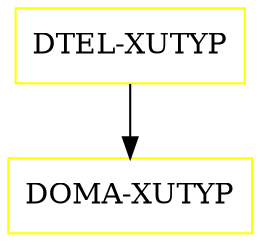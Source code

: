 digraph G {
  "DTEL-XUTYP" [shape=box,color=yellow];
  "DOMA-XUTYP" [shape=box,color=yellow,URL="./DOMA_XUTYP.html"];
  "DTEL-XUTYP" -> "DOMA-XUTYP";
}

